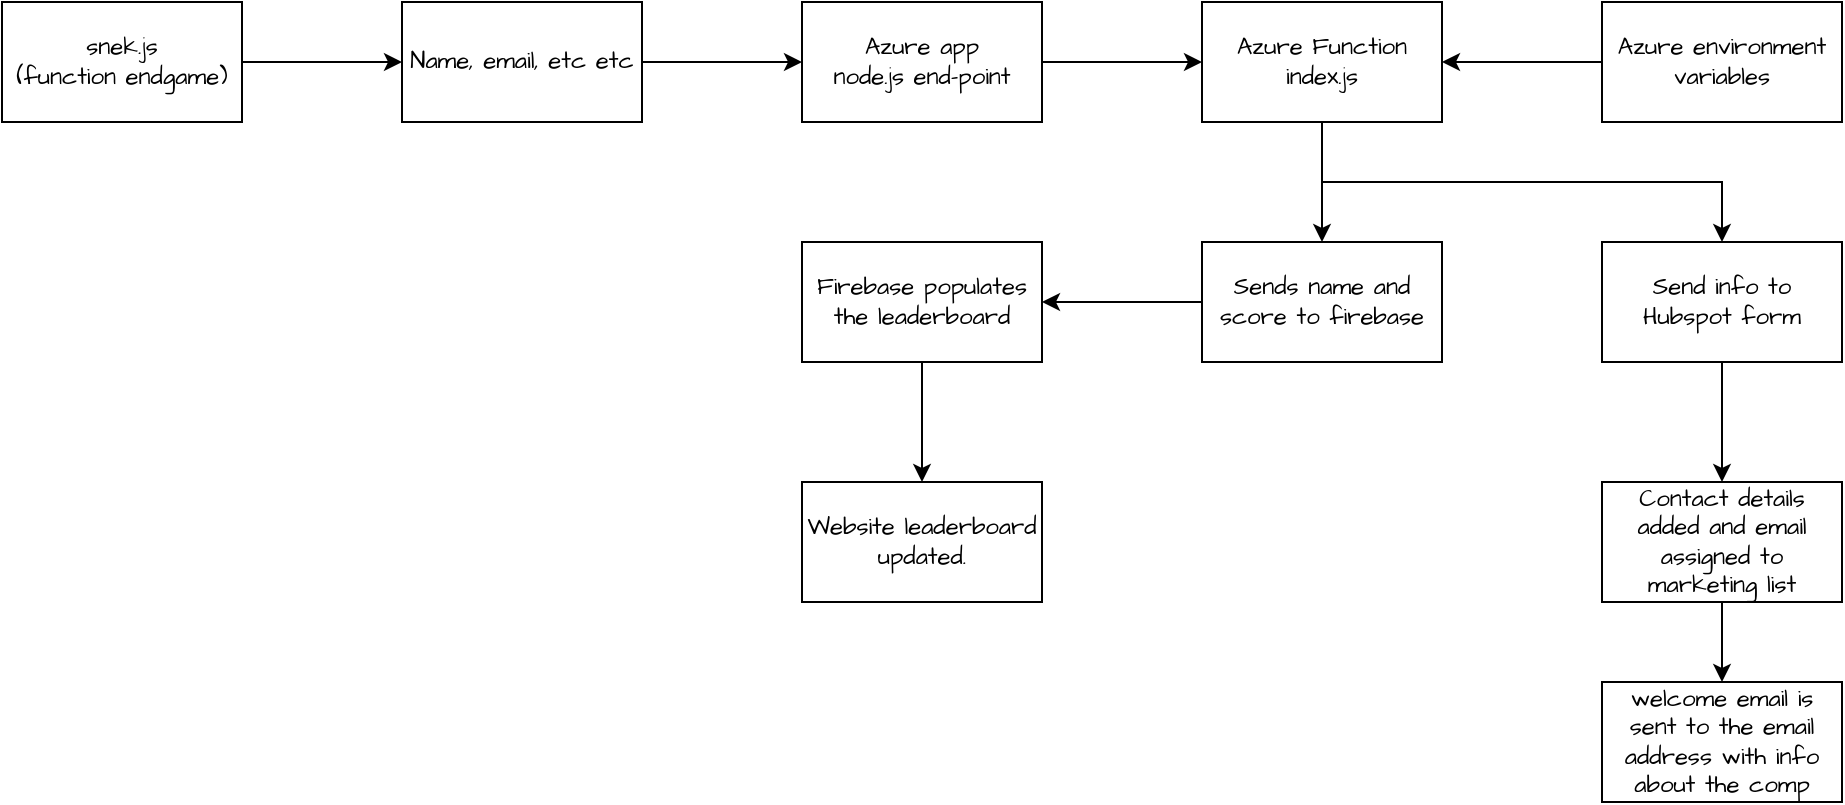 <mxfile version="28.0.4">
  <diagram name="Page-1" id="HXhHvCQevzercoCzx9k4">
    <mxGraphModel dx="1103" dy="826" grid="1" gridSize="10" guides="1" tooltips="1" connect="1" arrows="1" fold="1" page="1" pageScale="1" pageWidth="1169" pageHeight="827" math="0" shadow="0">
      <root>
        <mxCell id="0" />
        <mxCell id="1" parent="0" />
        <mxCell id="bkvuVhJrlAMfkCvoemya-3" value="" style="edgeStyle=orthogonalEdgeStyle;rounded=0;hachureGap=4;orthogonalLoop=1;jettySize=auto;html=1;fontFamily=Architects Daughter;fontSource=https%3A%2F%2Ffonts.googleapis.com%2Fcss%3Ffamily%3DArchitects%2BDaughter;" edge="1" parent="1" source="bkvuVhJrlAMfkCvoemya-1" target="bkvuVhJrlAMfkCvoemya-2">
          <mxGeometry relative="1" as="geometry" />
        </mxCell>
        <mxCell id="bkvuVhJrlAMfkCvoemya-1" value="snek.js&lt;div&gt;(function endgame)&lt;/div&gt;" style="rounded=0;whiteSpace=wrap;html=1;hachureGap=4;fontFamily=Architects Daughter;fontSource=https%3A%2F%2Ffonts.googleapis.com%2Fcss%3Ffamily%3DArchitects%2BDaughter;" vertex="1" parent="1">
          <mxGeometry x="40" y="40" width="120" height="60" as="geometry" />
        </mxCell>
        <mxCell id="bkvuVhJrlAMfkCvoemya-5" value="" style="edgeStyle=orthogonalEdgeStyle;rounded=0;hachureGap=4;orthogonalLoop=1;jettySize=auto;html=1;fontFamily=Architects Daughter;fontSource=https%3A%2F%2Ffonts.googleapis.com%2Fcss%3Ffamily%3DArchitects%2BDaughter;" edge="1" parent="1" source="bkvuVhJrlAMfkCvoemya-2" target="bkvuVhJrlAMfkCvoemya-4">
          <mxGeometry relative="1" as="geometry" />
        </mxCell>
        <mxCell id="bkvuVhJrlAMfkCvoemya-2" value="Name, email, etc etc" style="rounded=0;whiteSpace=wrap;html=1;hachureGap=4;fontFamily=Architects Daughter;fontSource=https%3A%2F%2Ffonts.googleapis.com%2Fcss%3Ffamily%3DArchitects%2BDaughter;" vertex="1" parent="1">
          <mxGeometry x="240" y="40" width="120" height="60" as="geometry" />
        </mxCell>
        <mxCell id="bkvuVhJrlAMfkCvoemya-7" value="" style="edgeStyle=orthogonalEdgeStyle;rounded=0;hachureGap=4;orthogonalLoop=1;jettySize=auto;html=1;fontFamily=Architects Daughter;fontSource=https%3A%2F%2Ffonts.googleapis.com%2Fcss%3Ffamily%3DArchitects%2BDaughter;" edge="1" parent="1" source="bkvuVhJrlAMfkCvoemya-4" target="bkvuVhJrlAMfkCvoemya-6">
          <mxGeometry relative="1" as="geometry" />
        </mxCell>
        <mxCell id="bkvuVhJrlAMfkCvoemya-4" value="Azure app&lt;div&gt;node.js end-point&lt;/div&gt;" style="rounded=0;whiteSpace=wrap;html=1;hachureGap=4;fontFamily=Architects Daughter;fontSource=https%3A%2F%2Ffonts.googleapis.com%2Fcss%3Ffamily%3DArchitects%2BDaughter;" vertex="1" parent="1">
          <mxGeometry x="440" y="40" width="120" height="60" as="geometry" />
        </mxCell>
        <mxCell id="bkvuVhJrlAMfkCvoemya-9" value="" style="edgeStyle=orthogonalEdgeStyle;rounded=0;hachureGap=4;orthogonalLoop=1;jettySize=auto;html=1;fontFamily=Architects Daughter;fontSource=https%3A%2F%2Ffonts.googleapis.com%2Fcss%3Ffamily%3DArchitects%2BDaughter;" edge="1" parent="1" source="bkvuVhJrlAMfkCvoemya-6" target="bkvuVhJrlAMfkCvoemya-8">
          <mxGeometry relative="1" as="geometry" />
        </mxCell>
        <mxCell id="bkvuVhJrlAMfkCvoemya-6" value="Azure Function&lt;div&gt;index.js&lt;/div&gt;" style="rounded=0;whiteSpace=wrap;html=1;hachureGap=4;fontFamily=Architects Daughter;fontSource=https%3A%2F%2Ffonts.googleapis.com%2Fcss%3Ffamily%3DArchitects%2BDaughter;" vertex="1" parent="1">
          <mxGeometry x="640" y="40" width="120" height="60" as="geometry" />
        </mxCell>
        <mxCell id="bkvuVhJrlAMfkCvoemya-11" value="" style="edgeStyle=orthogonalEdgeStyle;rounded=0;hachureGap=4;orthogonalLoop=1;jettySize=auto;html=1;fontFamily=Architects Daughter;fontSource=https%3A%2F%2Ffonts.googleapis.com%2Fcss%3Ffamily%3DArchitects%2BDaughter;" edge="1" parent="1" source="bkvuVhJrlAMfkCvoemya-8" target="bkvuVhJrlAMfkCvoemya-10">
          <mxGeometry relative="1" as="geometry" />
        </mxCell>
        <mxCell id="bkvuVhJrlAMfkCvoemya-13" value="" style="edgeStyle=orthogonalEdgeStyle;rounded=0;hachureGap=4;orthogonalLoop=1;jettySize=auto;html=1;fontFamily=Architects Daughter;fontSource=https%3A%2F%2Ffonts.googleapis.com%2Fcss%3Ffamily%3DArchitects%2BDaughter;exitX=0.5;exitY=1;exitDx=0;exitDy=0;" edge="1" parent="1" source="bkvuVhJrlAMfkCvoemya-6" target="bkvuVhJrlAMfkCvoemya-12">
          <mxGeometry relative="1" as="geometry" />
        </mxCell>
        <mxCell id="bkvuVhJrlAMfkCvoemya-8" value="Sends name and score to firebase" style="rounded=0;whiteSpace=wrap;html=1;hachureGap=4;fontFamily=Architects Daughter;fontSource=https%3A%2F%2Ffonts.googleapis.com%2Fcss%3Ffamily%3DArchitects%2BDaughter;" vertex="1" parent="1">
          <mxGeometry x="640" y="160" width="120" height="60" as="geometry" />
        </mxCell>
        <mxCell id="bkvuVhJrlAMfkCvoemya-17" value="" style="edgeStyle=orthogonalEdgeStyle;rounded=0;hachureGap=4;orthogonalLoop=1;jettySize=auto;html=1;fontFamily=Architects Daughter;fontSource=https%3A%2F%2Ffonts.googleapis.com%2Fcss%3Ffamily%3DArchitects%2BDaughter;" edge="1" parent="1" source="bkvuVhJrlAMfkCvoemya-10" target="bkvuVhJrlAMfkCvoemya-16">
          <mxGeometry relative="1" as="geometry" />
        </mxCell>
        <mxCell id="bkvuVhJrlAMfkCvoemya-10" value="Firebase populates the leaderboard" style="rounded=0;whiteSpace=wrap;html=1;hachureGap=4;fontFamily=Architects Daughter;fontSource=https%3A%2F%2Ffonts.googleapis.com%2Fcss%3Ffamily%3DArchitects%2BDaughter;" vertex="1" parent="1">
          <mxGeometry x="440" y="160" width="120" height="60" as="geometry" />
        </mxCell>
        <mxCell id="bkvuVhJrlAMfkCvoemya-19" value="" style="edgeStyle=orthogonalEdgeStyle;rounded=0;hachureGap=4;orthogonalLoop=1;jettySize=auto;html=1;fontFamily=Architects Daughter;fontSource=https%3A%2F%2Ffonts.googleapis.com%2Fcss%3Ffamily%3DArchitects%2BDaughter;" edge="1" parent="1" source="bkvuVhJrlAMfkCvoemya-12" target="bkvuVhJrlAMfkCvoemya-18">
          <mxGeometry relative="1" as="geometry" />
        </mxCell>
        <mxCell id="bkvuVhJrlAMfkCvoemya-12" value="Send info to Hubspot form" style="rounded=0;whiteSpace=wrap;html=1;hachureGap=4;fontFamily=Architects Daughter;fontSource=https%3A%2F%2Ffonts.googleapis.com%2Fcss%3Ffamily%3DArchitects%2BDaughter;" vertex="1" parent="1">
          <mxGeometry x="840" y="160" width="120" height="60" as="geometry" />
        </mxCell>
        <mxCell id="bkvuVhJrlAMfkCvoemya-15" style="edgeStyle=orthogonalEdgeStyle;rounded=0;hachureGap=4;orthogonalLoop=1;jettySize=auto;html=1;fontFamily=Architects Daughter;fontSource=https%3A%2F%2Ffonts.googleapis.com%2Fcss%3Ffamily%3DArchitects%2BDaughter;" edge="1" parent="1" source="bkvuVhJrlAMfkCvoemya-14" target="bkvuVhJrlAMfkCvoemya-6">
          <mxGeometry relative="1" as="geometry" />
        </mxCell>
        <mxCell id="bkvuVhJrlAMfkCvoemya-14" value="Azure environment variables" style="rounded=0;whiteSpace=wrap;html=1;hachureGap=4;fontFamily=Architects Daughter;fontSource=https%3A%2F%2Ffonts.googleapis.com%2Fcss%3Ffamily%3DArchitects%2BDaughter;" vertex="1" parent="1">
          <mxGeometry x="840" y="40" width="120" height="60" as="geometry" />
        </mxCell>
        <mxCell id="bkvuVhJrlAMfkCvoemya-16" value="Website leaderboard updated." style="rounded=0;whiteSpace=wrap;html=1;hachureGap=4;fontFamily=Architects Daughter;fontSource=https%3A%2F%2Ffonts.googleapis.com%2Fcss%3Ffamily%3DArchitects%2BDaughter;" vertex="1" parent="1">
          <mxGeometry x="440" y="280" width="120" height="60" as="geometry" />
        </mxCell>
        <mxCell id="bkvuVhJrlAMfkCvoemya-21" value="" style="edgeStyle=orthogonalEdgeStyle;rounded=0;hachureGap=4;orthogonalLoop=1;jettySize=auto;html=1;fontFamily=Architects Daughter;fontSource=https%3A%2F%2Ffonts.googleapis.com%2Fcss%3Ffamily%3DArchitects%2BDaughter;" edge="1" parent="1" source="bkvuVhJrlAMfkCvoemya-18" target="bkvuVhJrlAMfkCvoemya-20">
          <mxGeometry relative="1" as="geometry" />
        </mxCell>
        <mxCell id="bkvuVhJrlAMfkCvoemya-18" value="Contact details added and email assigned to marketing list" style="rounded=0;whiteSpace=wrap;html=1;hachureGap=4;fontFamily=Architects Daughter;fontSource=https%3A%2F%2Ffonts.googleapis.com%2Fcss%3Ffamily%3DArchitects%2BDaughter;" vertex="1" parent="1">
          <mxGeometry x="840" y="280" width="120" height="60" as="geometry" />
        </mxCell>
        <mxCell id="bkvuVhJrlAMfkCvoemya-20" value="welcome email is sent to the email address with info about the comp" style="rounded=0;whiteSpace=wrap;html=1;hachureGap=4;fontFamily=Architects Daughter;fontSource=https%3A%2F%2Ffonts.googleapis.com%2Fcss%3Ffamily%3DArchitects%2BDaughter;" vertex="1" parent="1">
          <mxGeometry x="840" y="380" width="120" height="60" as="geometry" />
        </mxCell>
      </root>
    </mxGraphModel>
  </diagram>
</mxfile>
